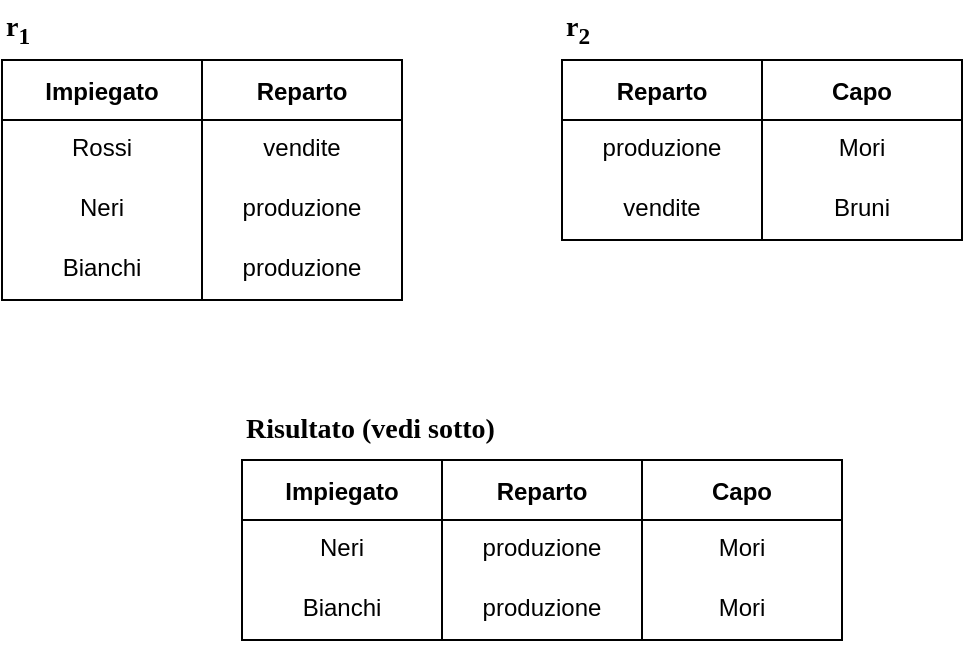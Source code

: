 <mxfile version="20.6.2" type="device"><diagram id="n2tzChIhWR2wru7YtLmf" name="Pagina-1"><mxGraphModel dx="981" dy="581" grid="1" gridSize="10" guides="1" tooltips="1" connect="1" arrows="1" fold="1" page="1" pageScale="1" pageWidth="1169" pageHeight="827" math="0" shadow="0"><root><mxCell id="0"/><mxCell id="1" parent="0"/><mxCell id="akScVreiKZ749C-UaWdK-1" value="Impiegato" style="swimlane;startSize=30;fontStyle=1" parent="1" vertex="1"><mxGeometry x="560" y="70" width="100" height="120" as="geometry"/></mxCell><mxCell id="akScVreiKZ749C-UaWdK-2" value="Rossi" style="text;strokeColor=none;fillColor=none;spacingLeft=4;spacingRight=4;overflow=hidden;rotatable=0;points=[[0,0.5],[1,0.5]];portConstraint=eastwest;fontSize=12;align=center;" parent="akScVreiKZ749C-UaWdK-1" vertex="1"><mxGeometry y="30" width="100" height="30" as="geometry"/></mxCell><mxCell id="akScVreiKZ749C-UaWdK-3" value="Neri" style="text;strokeColor=none;fillColor=none;spacingLeft=4;spacingRight=4;overflow=hidden;rotatable=0;points=[[0,0.5],[1,0.5]];portConstraint=eastwest;fontSize=12;align=center;" parent="akScVreiKZ749C-UaWdK-1" vertex="1"><mxGeometry y="60" width="100" height="30" as="geometry"/></mxCell><mxCell id="akScVreiKZ749C-UaWdK-4" value="Bianchi" style="text;strokeColor=none;fillColor=none;spacingLeft=4;spacingRight=4;overflow=hidden;rotatable=0;points=[[0,0.5],[1,0.5]];portConstraint=eastwest;fontSize=12;align=center;" parent="akScVreiKZ749C-UaWdK-1" vertex="1"><mxGeometry y="90" width="100" height="30" as="geometry"/></mxCell><mxCell id="akScVreiKZ749C-UaWdK-5" value="Reparto" style="swimlane;startSize=30;" parent="1" vertex="1"><mxGeometry x="660" y="70" width="100" height="120" as="geometry"/></mxCell><mxCell id="akScVreiKZ749C-UaWdK-6" value="vendite" style="text;strokeColor=none;fillColor=none;spacingLeft=4;spacingRight=4;overflow=hidden;rotatable=0;points=[[0,0.5],[1,0.5]];portConstraint=eastwest;fontSize=12;align=center;" parent="akScVreiKZ749C-UaWdK-5" vertex="1"><mxGeometry y="30" width="100" height="30" as="geometry"/></mxCell><mxCell id="akScVreiKZ749C-UaWdK-7" value="produzione" style="text;strokeColor=none;fillColor=none;spacingLeft=4;spacingRight=4;overflow=hidden;rotatable=0;points=[[0,0.5],[1,0.5]];portConstraint=eastwest;fontSize=12;align=center;" parent="akScVreiKZ749C-UaWdK-5" vertex="1"><mxGeometry y="60" width="100" height="30" as="geometry"/></mxCell><mxCell id="akScVreiKZ749C-UaWdK-8" value="produzione" style="text;strokeColor=none;fillColor=none;spacingLeft=4;spacingRight=4;overflow=hidden;rotatable=0;points=[[0,0.5],[1,0.5]];portConstraint=eastwest;fontSize=12;align=center;" parent="akScVreiKZ749C-UaWdK-5" vertex="1"><mxGeometry y="90" width="100" height="30" as="geometry"/></mxCell><mxCell id="akScVreiKZ749C-UaWdK-9" value="r&lt;sub&gt;1&lt;/sub&gt;" style="text;html=1;align=left;verticalAlign=middle;resizable=0;points=[];autosize=1;strokeColor=none;fillColor=none;fontStyle=1;fontFamily=Times New Roman;fontSize=14;" parent="1" vertex="1"><mxGeometry x="560" y="40" width="40" height="30" as="geometry"/></mxCell><mxCell id="akScVreiKZ749C-UaWdK-10" value="Reparto" style="swimlane;startSize=30;fontStyle=1" parent="1" vertex="1"><mxGeometry x="840" y="70" width="100" height="90" as="geometry"/></mxCell><mxCell id="akScVreiKZ749C-UaWdK-11" value="produzione" style="text;strokeColor=none;fillColor=none;spacingLeft=4;spacingRight=4;overflow=hidden;rotatable=0;points=[[0,0.5],[1,0.5]];portConstraint=eastwest;fontSize=12;align=center;" parent="akScVreiKZ749C-UaWdK-10" vertex="1"><mxGeometry y="30" width="100" height="30" as="geometry"/></mxCell><mxCell id="akScVreiKZ749C-UaWdK-12" value="vendite" style="text;strokeColor=none;fillColor=none;spacingLeft=4;spacingRight=4;overflow=hidden;rotatable=0;points=[[0,0.5],[1,0.5]];portConstraint=eastwest;fontSize=12;align=center;" parent="akScVreiKZ749C-UaWdK-10" vertex="1"><mxGeometry y="60" width="100" height="30" as="geometry"/></mxCell><mxCell id="akScVreiKZ749C-UaWdK-13" value="Capo" style="swimlane;startSize=30;fontStyle=1" parent="1" vertex="1"><mxGeometry x="940" y="70" width="100" height="90" as="geometry"/></mxCell><mxCell id="akScVreiKZ749C-UaWdK-14" value="Mori" style="text;strokeColor=none;fillColor=none;spacingLeft=4;spacingRight=4;overflow=hidden;rotatable=0;points=[[0,0.5],[1,0.5]];portConstraint=eastwest;fontSize=12;align=center;" parent="akScVreiKZ749C-UaWdK-13" vertex="1"><mxGeometry y="30" width="100" height="30" as="geometry"/></mxCell><mxCell id="akScVreiKZ749C-UaWdK-15" value="Bruni" style="text;strokeColor=none;fillColor=none;spacingLeft=4;spacingRight=4;overflow=hidden;rotatable=0;points=[[0,0.5],[1,0.5]];portConstraint=eastwest;fontSize=12;align=center;" parent="akScVreiKZ749C-UaWdK-13" vertex="1"><mxGeometry y="60" width="100" height="30" as="geometry"/></mxCell><mxCell id="akScVreiKZ749C-UaWdK-16" value="r&lt;sub&gt;2&lt;/sub&gt;" style="text;html=1;align=left;verticalAlign=middle;resizable=0;points=[];autosize=1;strokeColor=none;fillColor=none;fontStyle=1;fontFamily=Times New Roman;fontSize=14;" parent="1" vertex="1"><mxGeometry x="840" y="40" width="40" height="30" as="geometry"/></mxCell><mxCell id="akScVreiKZ749C-UaWdK-25" value="Risultato (vedi sotto)" style="text;html=1;align=left;verticalAlign=middle;resizable=0;points=[];autosize=1;strokeColor=none;fillColor=none;fontStyle=1;fontFamily=Times New Roman;fontSize=14;" parent="1" vertex="1"><mxGeometry x="680" y="240" width="150" height="30" as="geometry"/></mxCell><mxCell id="akScVreiKZ749C-UaWdK-68" value="Impiegato" style="swimlane;startSize=30;fontStyle=1" parent="1" vertex="1"><mxGeometry x="680" y="270" width="100" height="90" as="geometry"/></mxCell><mxCell id="akScVreiKZ749C-UaWdK-69" value="Neri" style="text;strokeColor=none;fillColor=none;spacingLeft=4;spacingRight=4;overflow=hidden;rotatable=0;points=[[0,0.5],[1,0.5]];portConstraint=eastwest;fontSize=12;align=center;" parent="akScVreiKZ749C-UaWdK-68" vertex="1"><mxGeometry y="30" width="100" height="30" as="geometry"/></mxCell><mxCell id="akScVreiKZ749C-UaWdK-70" value="Bianchi" style="text;strokeColor=none;fillColor=none;spacingLeft=4;spacingRight=4;overflow=hidden;rotatable=0;points=[[0,0.5],[1,0.5]];portConstraint=eastwest;fontSize=12;align=center;" parent="akScVreiKZ749C-UaWdK-68" vertex="1"><mxGeometry y="60" width="100" height="30" as="geometry"/></mxCell><mxCell id="akScVreiKZ749C-UaWdK-72" value="Reparto" style="swimlane;startSize=30;" parent="1" vertex="1"><mxGeometry x="780" y="270" width="100" height="90" as="geometry"/></mxCell><mxCell id="akScVreiKZ749C-UaWdK-73" value="produzione" style="text;strokeColor=none;fillColor=none;spacingLeft=4;spacingRight=4;overflow=hidden;rotatable=0;points=[[0,0.5],[1,0.5]];portConstraint=eastwest;fontSize=12;align=center;" parent="akScVreiKZ749C-UaWdK-72" vertex="1"><mxGeometry y="30" width="100" height="30" as="geometry"/></mxCell><mxCell id="akScVreiKZ749C-UaWdK-74" value="produzione" style="text;strokeColor=none;fillColor=none;spacingLeft=4;spacingRight=4;overflow=hidden;rotatable=0;points=[[0,0.5],[1,0.5]];portConstraint=eastwest;fontSize=12;align=center;" parent="akScVreiKZ749C-UaWdK-72" vertex="1"><mxGeometry y="60" width="100" height="30" as="geometry"/></mxCell><mxCell id="akScVreiKZ749C-UaWdK-76" value="Capo" style="swimlane;startSize=30;" parent="1" vertex="1"><mxGeometry x="880" y="270" width="100" height="90" as="geometry"/></mxCell><mxCell id="akScVreiKZ749C-UaWdK-77" value="Mori" style="text;strokeColor=none;fillColor=none;spacingLeft=4;spacingRight=4;overflow=hidden;rotatable=0;points=[[0,0.5],[1,0.5]];portConstraint=eastwest;fontSize=12;align=center;" parent="akScVreiKZ749C-UaWdK-76" vertex="1"><mxGeometry y="30" width="100" height="30" as="geometry"/></mxCell><mxCell id="akScVreiKZ749C-UaWdK-78" value="Mori" style="text;strokeColor=none;fillColor=none;spacingLeft=4;spacingRight=4;overflow=hidden;rotatable=0;points=[[0,0.5],[1,0.5]];portConstraint=eastwest;fontSize=12;align=center;" parent="akScVreiKZ749C-UaWdK-76" vertex="1"><mxGeometry y="60" width="100" height="30" as="geometry"/></mxCell></root></mxGraphModel></diagram></mxfile>